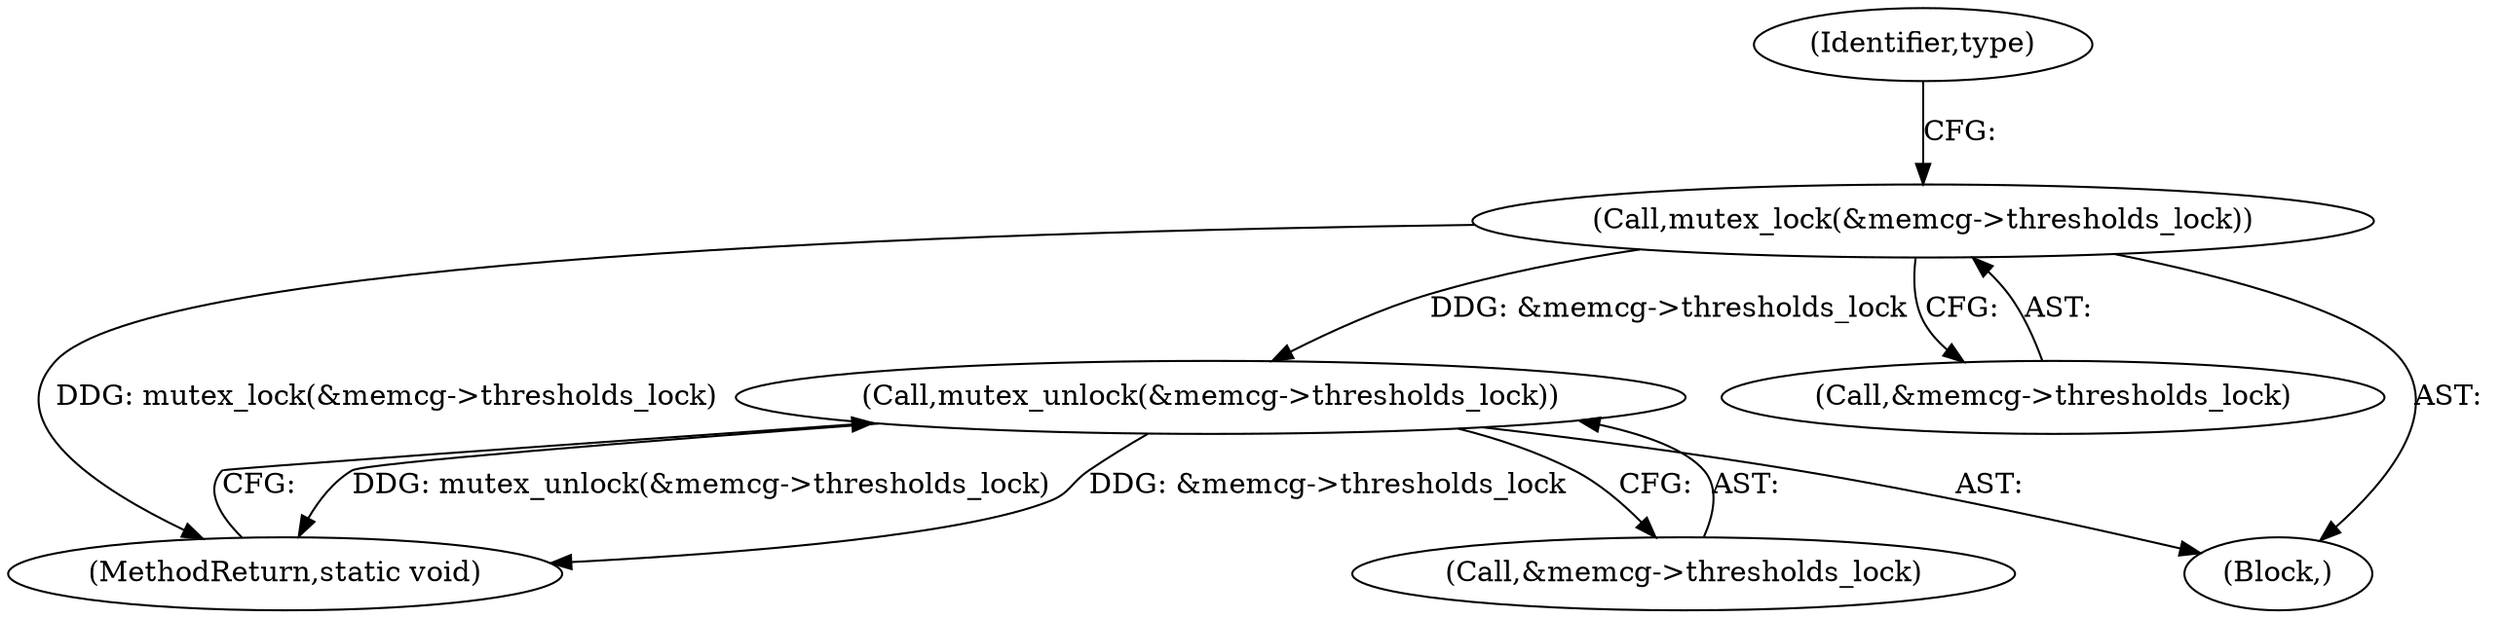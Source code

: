 digraph "0_linux_371528caec553785c37f73fa3926ea0de84f986f@API" {
"1000282" [label="(Call,mutex_unlock(&memcg->thresholds_lock))"];
"1000130" [label="(Call,mutex_lock(&memcg->thresholds_lock))"];
"1000131" [label="(Call,&memcg->thresholds_lock)"];
"1000137" [label="(Identifier,type)"];
"1000287" [label="(MethodReturn,static void)"];
"1000112" [label="(Block,)"];
"1000130" [label="(Call,mutex_lock(&memcg->thresholds_lock))"];
"1000283" [label="(Call,&memcg->thresholds_lock)"];
"1000282" [label="(Call,mutex_unlock(&memcg->thresholds_lock))"];
"1000282" -> "1000112"  [label="AST: "];
"1000282" -> "1000283"  [label="CFG: "];
"1000283" -> "1000282"  [label="AST: "];
"1000287" -> "1000282"  [label="CFG: "];
"1000282" -> "1000287"  [label="DDG: mutex_unlock(&memcg->thresholds_lock)"];
"1000282" -> "1000287"  [label="DDG: &memcg->thresholds_lock"];
"1000130" -> "1000282"  [label="DDG: &memcg->thresholds_lock"];
"1000130" -> "1000112"  [label="AST: "];
"1000130" -> "1000131"  [label="CFG: "];
"1000131" -> "1000130"  [label="AST: "];
"1000137" -> "1000130"  [label="CFG: "];
"1000130" -> "1000287"  [label="DDG: mutex_lock(&memcg->thresholds_lock)"];
}
